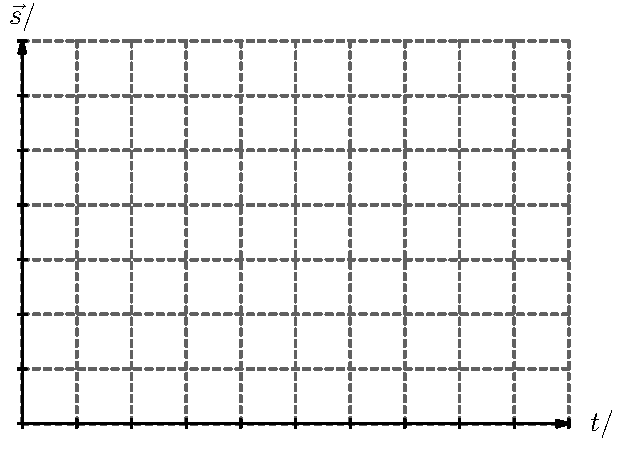  /* Geogebra to Asymptote conversion, documentation at artofproblemsolving.com/Wiki, go to User:Azjps/geogebra */
import graph;
real xmin = 0, xmax = 10, ymin = 0, ymax = 7;  /* image dimensions */

void myship(string suffix) {
  shipout(outprefix()+"_"+suffix);
}

size(10.91310503944411cm); 
real labelscalefactor = 0.5; /* changes label-to-point distance */
pen dps = linewidth(0.7) + fontsize(14); defaultpen(dps); /* default pen style */ 
pen dotstyle = black; /* point style */ 
pen wqwqwq = rgb(0.3764705882352946,0.3764705882352946,0.3764705882352946); 
 /* draw grid of horizontal/vertical lines */
pen gridstyle = linewidth(1.4) + wqwqwq + linetype("2 2"); real gridx = 1, gridy = 1; /* grid intervals */

for(real i = ceil(xmin/gridx)*gridx; i <= floor(xmax/gridx)*gridx; i += gridx)
 draw((i,ymin)--(i,ymax), gridstyle);
for(real i = ceil(ymin/gridy)*gridy; i <= floor(ymax/gridy)*gridy; i += gridy)
 draw((xmin,i)--(xmax,i), gridstyle);
 /* end grid */ 

Label laxis = Label(" "); // The space blanks out the ticks.
laxis.p = fontsize(12);
xaxis(Label("$t$/", embed=Shift, align=4*E),xmin, xmax,defaultpen+black+linewidth(1.2), Ticks(laxis, ticklabel=null, Step = 1, Size = 2), Arrow(6), above = true); 
yaxis(rotate(0)*Label("$\vec{s}$/",align=3*N), ymin, ymax,defaultpen+black+linewidth(1.2), Ticks(laxis, ticklabel=null, Step = 1, Size = 2), Arrow(6), above = true); /* draws axes; NoZero hides '0' label */ 
 /* draw figures */
pen worldline = linewidth(3.6);
//draw((0,4)--(2,0)--(3,0)--(6,3)--(8,6)--(10,6), worldline);

real x1(real t)
{
  if (t<2) return 4-2*t;
  if (t<3) return 0;
  if (t<6) return 0+1*(t-3);
  if (t<8) return 3+1.5*(t-6);
  return 6;
}
//draw(graph(x1, 0, 10), worldline);

 /* dots and labels */
//clip((xmin,ymin)--(xmin,ymax)--(xmax,ymax)--(xmax,ymin)--cycle); 
 /* end of picture */
